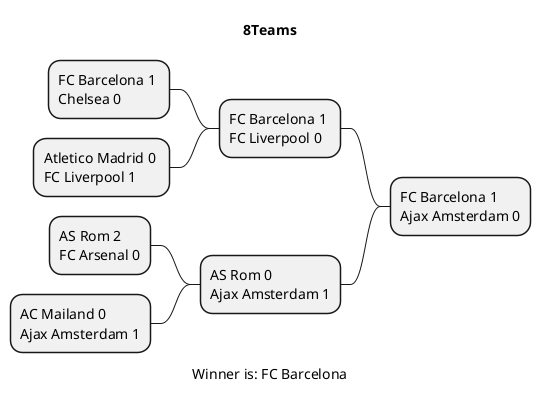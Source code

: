 @startmindmap 8Teams.png
title 8Teams

- FC Barcelona 1 \nAjax Amsterdam 0

-- FC Barcelona 1 \nFC Liverpool 0

--- FC Barcelona 1 \nChelsea 0

--- Atletico Madrid 0 \nFC Liverpool 1

-- AS Rom 0 \nAjax Amsterdam 1

--- AS Rom 2 \nFC Arsenal 0

--- AC Mailand 0 \nAjax Amsterdam 1
caption Winner is: FC Barcelona
@endmindmap

